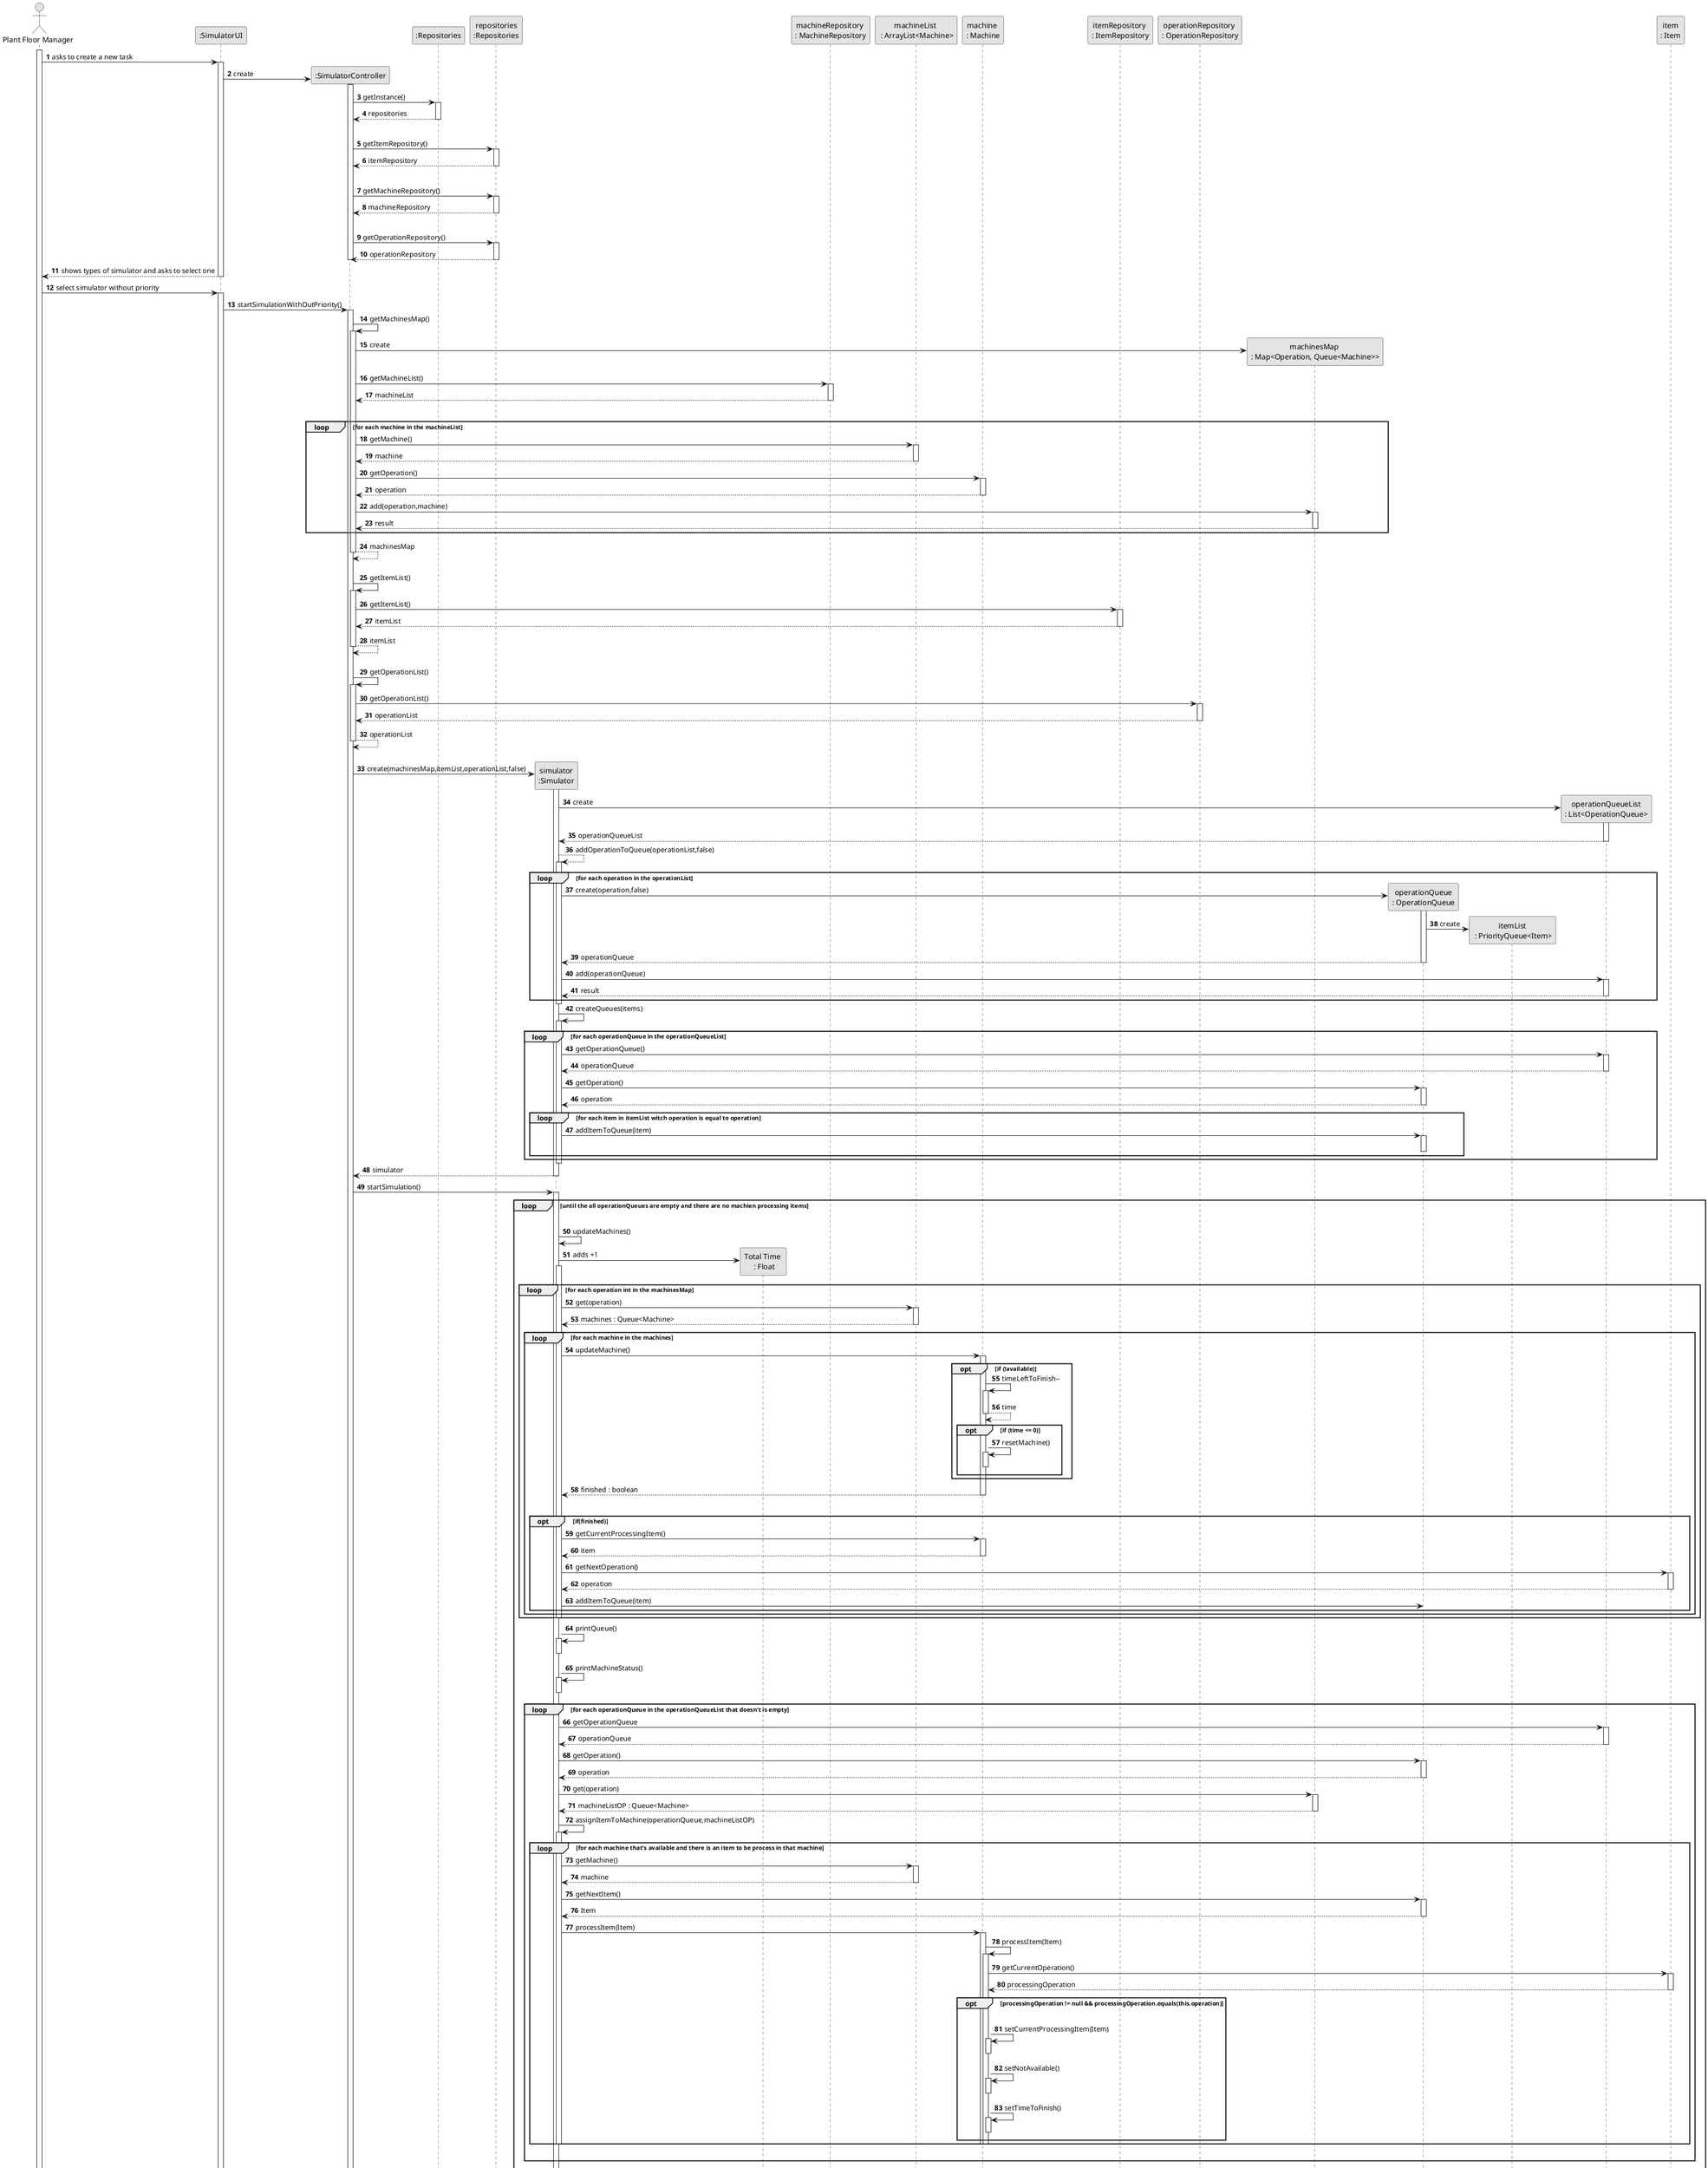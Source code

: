 @startuml
skinparam monochrome true
skinparam packageStyle rectangle
skinparam shadowing false

autonumber

'hide footbox
actor "Plant Floor Manager" as ADM
participant ":SimulatorUI" as UI
participant ":SimulatorController" as CTRL
participant ":Repositories" as RepositorySingleton
participant "repositories\n:Repositories" as PLAT
participant "simulator\n:Simulator" as SIMUL
participant "Total Time \n : Float" as Counter
participant "machineRepository \n: MachineRepository" as MACHREP
participant "machineList \n : ArrayList<Machine>" as MACHLIST
participant "machine \n: Machine" as MACH
participant "itemRepository \n: ItemRepository" as ITMREP
participant "operationRepository \n: OperationRepository" as OPREP
participant "machinesMap \n: Map<Operation, Queue<Machine>>" as MACHMAP
participant "operationQueue\n: OperationQueue" as OPQUE
participant "itemList\n : PriorityQueue<Item>" as ITMLIST
participant "operationQueueList\n: List<OperationQueue>" as OPQULIST
participant "item\n: Item" as ITEM

activate ADM

        ADM -> UI : asks to create a new task

        activate UI

'            UI --> ADM : requests data (reference, description,  informal \n description, technical description, duration, cost)
            'create CTRL
            UI -> CTRL** : create

            activate CTRL

                CTRL -> RepositorySingleton : getInstance()
                activate RepositorySingleton

                    RepositorySingleton --> CTRL: repositories
                deactivate RepositorySingleton

                |||
                CTRL -> PLAT : getItemRepository()
                activate PLAT

                PLAT --> CTRL: itemRepository
                deactivate PLAT

                |||
                CTRL -> PLAT : getMachineRepository()
                activate PLAT

                    PLAT --> CTRL: machineRepository
                deactivate PLAT
                |||

                CTRL -> PLAT : getOperationRepository()
                activate PLAT

                PLAT --> CTRL: operationRepository
                deactivate PLAT

            deactivate CTRL

            UI --> ADM : shows types of simulator and asks to select one
        deactivate UI

    ADM -> UI : select simulator without priority
    activate UI

        UI -> CTRL : startSimulationWithOutPriority()
        activate CTRL

            CTRL -> CTRL : getMachinesMap()
            activate CTRL

                CTRL -> MACHMAP** : create
                CTRL -> MACHREP : getMachineList()
                activate MACHREP

                    MACHREP --> CTRL : machineList
                deactivate MACHREP

                |||

                loop for each machine in the machineList
                    CTRL -> MACHLIST : getMachine()
                    activate MACHLIST

                    MACHLIST --> CTRL : machine
                    deactivate MACHLIST
                    CTRL -> MACH : getOperation()
                    activate MACH

                    MACH --> CTRL : operation
                    deactivate MACH

                    CTRL -> MACHMAP : add(operation,machine)
                    activate MACHMAP

                    MACHMAP --> CTRL : result
                    deactivate MACHMAP


                end
                CTRL --> CTRL: machinesMap
            deactivate CTRL

            |||
            CTRL -> CTRL : getItemList()
            activate CTRL

                CTRL -> ITMREP : getItemList()
                activate ITMREP

                    ITMREP --> CTRL : itemList
                deactivate ITMREP
                CTRL --> CTRL: itemList
            deactivate CTRL

            |||

            CTRL -> CTRL : getOperationList()
            activate CTRL

                CTRL -> OPREP : getOperationList()
                activate OPREP

                    OPREP --> CTRL : operationList
                deactivate OPREP
                CTRL --> CTRL: operationList
            deactivate CTRL

            |||
            CTRL -> SIMUL** : create(machinesMap,itemList,operationList,false)
            activate SIMUL

                SIMUL -> OPQULIST** : create
                activate OPQULIST

                OPQULIST --> SIMUL : operationQueueList
                deactivate OPQULIST

                SIMUL --> SIMUL : addOperationToQueue(operationList,false)
                    activate SIMUL
                        loop for each operation in the operationList
                            SIMUL -> OPQUE** : create(operation,false)
                            activate OPQUE

                                OPQUE -> ITMLIST** : create
                                OPQUE --> SIMUL : operationQueue
                            deactivate OPQUE


                            SIMUL -> OPQULIST : add(operationQueue)
                            activate OPQULIST

                            OPQULIST --> SIMUL : result
                            deactivate OPQULIST
                        end
                    deactivate SIMUL

                SIMUL -> SIMUL : createQueues(items)
                activate SIMUL

                    loop for each operationQueue in the operationQueueList
                        SIMUL -> OPQULIST : getOperationQueue()
                        activate OPQULIST

                            OPQULIST --> SIMUL : operationQueue
                        deactivate OPQULIST

                        SIMUL -> OPQUE : getOperation()
                        activate OPQUE

                        OPQUE --> SIMUL : operation
                        deactivate OPQUE

                        loop for each item in itemList witch operation is equal to operation
                            SIMUL -> OPQUE :addItemToQueue(item)
                            activate OPQUE

                            deactivate OPQUE
                        end

                    end
                deactivate SIMUL

                SIMUL --> CTRL : simulator
            deactivate SIMUL

            CTRL -> SIMUL : startSimulation()
            activate SIMUL

                loop until the all operationQueues are empty and there are no machien processing items
                    |||
                    SIMUL -> SIMUL: updateMachines()
                    SIMUL -> Counter** : adds +1
                    activate SIMUL

                        loop for each operation int in the machinesMap
                            SIMUL -> MACHLIST : get(operation)
                            activate MACHLIST

                                MACHLIST --> SIMUL : machines : Queue<Machine>
                            deactivate MACHLIST
                            loop for each machine in the machines
                                SIMUL -> MACH : updateMachine()
                                activate MACH
                                    opt if (!available)
                                        MACH -> MACH : timeLeftToFinish--
                                        activate MACH
                                            MACH --> MACH : time
                                        deactivate MACH
                                        opt if (time <= 0)
                                            MACH -> MACH : resetMachine()
                                            activate MACH

                                            deactivate MACH

                                        end

                                    end
                                    MACH --> SIMUL : finished : boolean
                                deactivate MACH
                                    |||
                                    opt  if(finished)
                                        SIMUL -> MACH : getCurrentProcessingItem()
                                        activate MACH

                                            MACH --> SIMUL : item
                                        deactivate MACH

                                        SIMUL -> ITEM : getNextOperation()
                                        activate ITEM

                                            ITEM --> SIMUL : operation
                                        deactivate ITEM
                                        SIMUL -> OPQUE : addItemToQueue(item)
                                    end

                                deactivate MACH
                            end

                    deactivate SIMUL
                        end

                    SIMUL -> SIMUL: printQueue()
                    activate SIMUL

                    deactivate SIMUL

                    SIMUL -> SIMUL: printMachineStatus()
                    activate SIMUL

                    deactivate SIMUL

                    loop for each operationQueue in the operationQueueList that doesn't is empty
                        SIMUL -> OPQULIST: getOperationQueue
                        activate OPQULIST

                            OPQULIST --> SIMUL : operationQueue
                        deactivate OPQULIST
                        SIMUL -> OPQUE : getOperation()
                        activate OPQUE

                            OPQUE --> SIMUL: operation
                        deactivate OPQUE
                        SIMUL -> MACHMAP : get(operation)
                        activate MACHMAP

                            MACHMAP --> SIMUL : machineListOP : Queue<Machine>
                        deactivate MACHMAP

                        SIMUL -> SIMUL : assignItemToMachine(operationQueue,machineListOP)
                        activate SIMUL

                        loop for each machine that's available and there is an item to be process in that machine
                            SIMUL -> MACHLIST : getMachine()
                            activate MACHLIST

                                MACHLIST --> SIMUL : machine
                            deactivate MACHLIST
                            SIMUL -> OPQUE : getNextItem()
                            activate OPQUE

                                OPQUE --> SIMUL: Item
                            deactivate OPQUE
                            SIMUL -> MACH : processItem(Item)
                            activate MACH

                                MACH -> MACH : processItem(Item)
                                activate MACH

                                    MACH -> ITEM : getCurrentOperation()
                                    activate ITEM

                                        ITEM --> MACH : processingOperation
                                    deactivate ITEM
                                    opt processingOperation != null && processingOperation.equals(this.operation)
                                        |||
                                        MACH -> MACH : setCurrentProcessingItem(Item)
                                            activate MACH

                                            deactivate MACH
                                        MACH -> MACH : setNotAvailable()
                                            activate MACH

                                            deactivate MACH

                                        MACH -> MACH : setTimeToFinish()
                                            activate MACH

                                            deactivate MACH

                                    end
                                deactivate MACH

                            deactivate MACH
                        deactivate SIMUL
                        end
                        |||
                    end

                        |||
                end
                SIMUL -> SIMUL:
                SIMUL --> CTRL : printExecutionTimesMachine()
            deactivate SIMUL
            CTRL --> UI: printExecutionTimesMachine()

deactivate ADM

@enduml